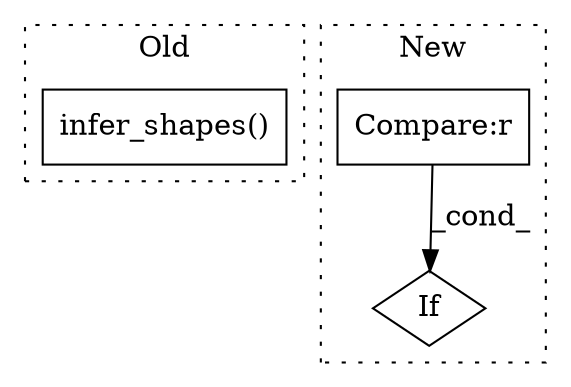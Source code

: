 digraph G {
subgraph cluster0 {
1 [label="infer_shapes()" a="75" s="192,247" l="36,1" shape="box"];
label = "Old";
style="dotted";
}
subgraph cluster1 {
2 [label="If" a="96" s="314" l="3" shape="diamond"];
3 [label="Compare:r" a="40" s="335" l="14" shape="box"];
label = "New";
style="dotted";
}
3 -> 2 [label="_cond_"];
}